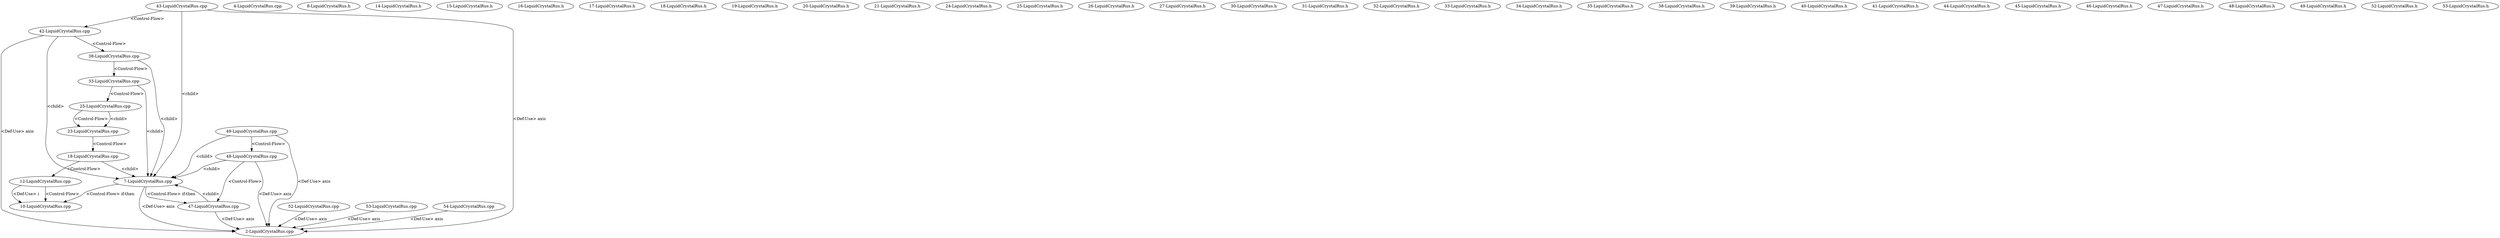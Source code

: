 digraph {
1 [label = "2-LiquidCrystalRus.cpp"];
2 [label = "4-LiquidCrystalRus.cpp"];
3 [label = "7-LiquidCrystalRus.cpp"];
3 -> 1[label="<Def-Use> axis"];
4 [label = "10-LiquidCrystalRus.cpp"];
5 [label = "12-LiquidCrystalRus.cpp"];
5 -> 4[label="<Def-Use> i"];
6 [label = "18-LiquidCrystalRus.cpp"];
6 -> 3[label="<child>"];
7 [label = "23-LiquidCrystalRus.cpp"];
8 [label = "25-LiquidCrystalRus.cpp"];
8 -> 7[label="<child>"];
9 [label = "33-LiquidCrystalRus.cpp"];
9 -> 3[label="<child>"];
10 [label = "38-LiquidCrystalRus.cpp"];
10 -> 3[label="<child>"];
11 [label = "42-LiquidCrystalRus.cpp"];
11 -> 1[label="<Def-Use> axis"];
11 -> 3[label="<child>"];
12 [label = "43-LiquidCrystalRus.cpp"];
12 -> 1[label="<Def-Use> axis"];
12 -> 3[label="<child>"];
13 [label = "47-LiquidCrystalRus.cpp"];
13 -> 1[label="<Def-Use> axis"];
13 -> 3[label="<child>"];
14 [label = "48-LiquidCrystalRus.cpp"];
14 -> 1[label="<Def-Use> axis"];
14 -> 3[label="<child>"];
15 [label = "49-LiquidCrystalRus.cpp"];
15 -> 1[label="<Def-Use> axis"];
15 -> 3[label="<child>"];
3 -> 4[label="<Control-Flow> if-then"];
5 -> 4[label="<Control-Flow>"];
6 -> 5[label="<Control-Flow>"];
7 -> 6[label="<Control-Flow>"];
8 -> 7[label="<Control-Flow>"];
9 -> 8[label="<Control-Flow>"];
10 -> 9[label="<Control-Flow>"];
11 -> 10[label="<Control-Flow>"];
12 -> 11[label="<Control-Flow>"];
3 -> 13[label="<Control-Flow> if-then"];
14 -> 13[label="<Control-Flow>"];
15 -> 14[label="<Control-Flow>"];
16 [label = "52-LiquidCrystalRus.cpp"];
16 -> 1[label="<Def-Use> axis"];
17 [label = "53-LiquidCrystalRus.cpp"];
17 -> 1[label="<Def-Use> axis"];
18 [label = "54-LiquidCrystalRus.cpp"];
18 -> 1[label="<Def-Use> axis"];
19 [label = "8-LiquidCrystalRus.h"];
20 [label = "14-LiquidCrystalRus.h"];
21 [label = "15-LiquidCrystalRus.h"];
22 [label = "16-LiquidCrystalRus.h"];
23 [label = "17-LiquidCrystalRus.h"];
24 [label = "18-LiquidCrystalRus.h"];
25 [label = "19-LiquidCrystalRus.h"];
26 [label = "20-LiquidCrystalRus.h"];
27 [label = "21-LiquidCrystalRus.h"];
28 [label = "24-LiquidCrystalRus.h"];
29 [label = "25-LiquidCrystalRus.h"];
30 [label = "26-LiquidCrystalRus.h"];
31 [label = "27-LiquidCrystalRus.h"];
32 [label = "30-LiquidCrystalRus.h"];
33 [label = "31-LiquidCrystalRus.h"];
34 [label = "32-LiquidCrystalRus.h"];
35 [label = "33-LiquidCrystalRus.h"];
36 [label = "34-LiquidCrystalRus.h"];
37 [label = "35-LiquidCrystalRus.h"];
38 [label = "38-LiquidCrystalRus.h"];
39 [label = "39-LiquidCrystalRus.h"];
40 [label = "40-LiquidCrystalRus.h"];
41 [label = "41-LiquidCrystalRus.h"];
42 [label = "44-LiquidCrystalRus.h"];
43 [label = "45-LiquidCrystalRus.h"];
44 [label = "46-LiquidCrystalRus.h"];
45 [label = "47-LiquidCrystalRus.h"];
46 [label = "48-LiquidCrystalRus.h"];
47 [label = "49-LiquidCrystalRus.h"];
48 [label = "52-LiquidCrystalRus.h"];
49 [label = "53-LiquidCrystalRus.h"];
}